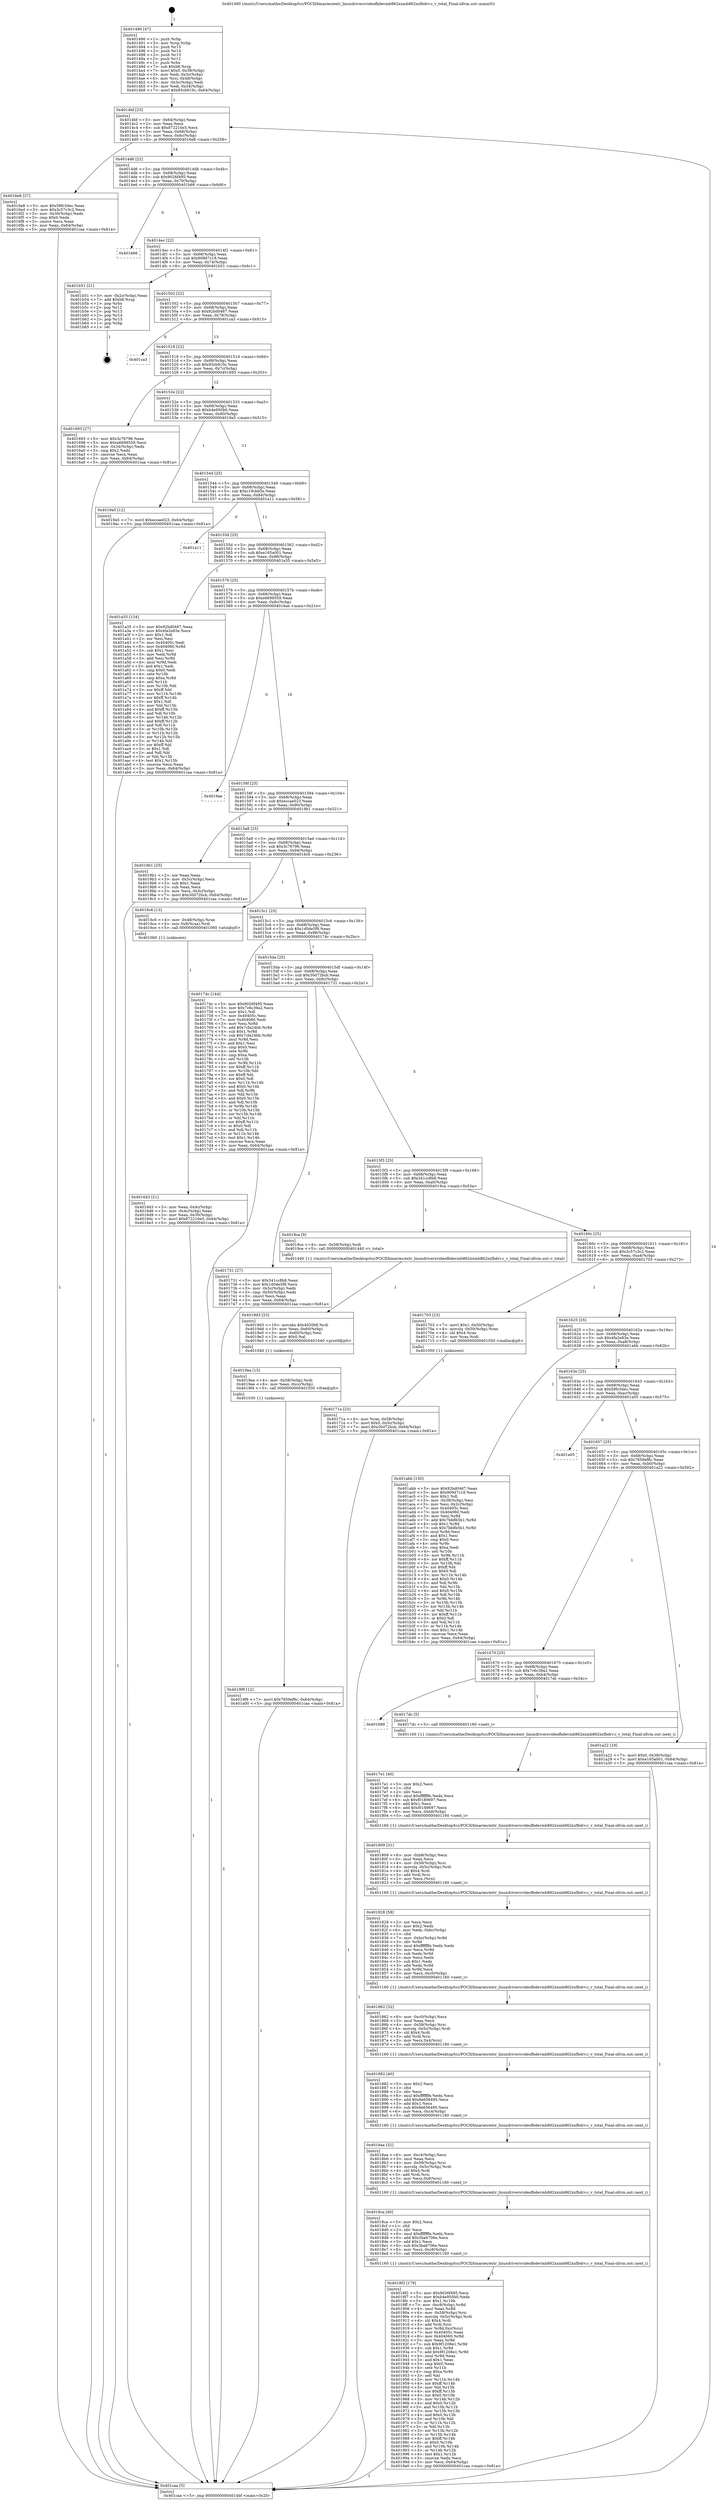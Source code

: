 digraph "0x401490" {
  label = "0x401490 (/mnt/c/Users/mathe/Desktop/tcc/POCII/binaries/extr_linuxdriversvideofbdevmb862xxmb862xxfbdrv.c_v_total_Final-ollvm.out::main(0))"
  labelloc = "t"
  node[shape=record]

  Entry [label="",width=0.3,height=0.3,shape=circle,fillcolor=black,style=filled]
  "0x4014bf" [label="{
     0x4014bf [23]\l
     | [instrs]\l
     &nbsp;&nbsp;0x4014bf \<+3\>: mov -0x64(%rbp),%eax\l
     &nbsp;&nbsp;0x4014c2 \<+2\>: mov %eax,%ecx\l
     &nbsp;&nbsp;0x4014c4 \<+6\>: sub $0x872216e5,%ecx\l
     &nbsp;&nbsp;0x4014ca \<+3\>: mov %eax,-0x68(%rbp)\l
     &nbsp;&nbsp;0x4014cd \<+3\>: mov %ecx,-0x6c(%rbp)\l
     &nbsp;&nbsp;0x4014d0 \<+6\>: je 00000000004016e8 \<main+0x258\>\l
  }"]
  "0x4016e8" [label="{
     0x4016e8 [27]\l
     | [instrs]\l
     &nbsp;&nbsp;0x4016e8 \<+5\>: mov $0x59fc3dec,%eax\l
     &nbsp;&nbsp;0x4016ed \<+5\>: mov $0x3c57c3c2,%ecx\l
     &nbsp;&nbsp;0x4016f2 \<+3\>: mov -0x30(%rbp),%edx\l
     &nbsp;&nbsp;0x4016f5 \<+3\>: cmp $0x0,%edx\l
     &nbsp;&nbsp;0x4016f8 \<+3\>: cmove %ecx,%eax\l
     &nbsp;&nbsp;0x4016fb \<+3\>: mov %eax,-0x64(%rbp)\l
     &nbsp;&nbsp;0x4016fe \<+5\>: jmp 0000000000401caa \<main+0x81a\>\l
  }"]
  "0x4014d6" [label="{
     0x4014d6 [22]\l
     | [instrs]\l
     &nbsp;&nbsp;0x4014d6 \<+5\>: jmp 00000000004014db \<main+0x4b\>\l
     &nbsp;&nbsp;0x4014db \<+3\>: mov -0x68(%rbp),%eax\l
     &nbsp;&nbsp;0x4014de \<+5\>: sub $0x9026f495,%eax\l
     &nbsp;&nbsp;0x4014e3 \<+3\>: mov %eax,-0x70(%rbp)\l
     &nbsp;&nbsp;0x4014e6 \<+6\>: je 0000000000401b66 \<main+0x6d6\>\l
  }"]
  Exit [label="",width=0.3,height=0.3,shape=circle,fillcolor=black,style=filled,peripheries=2]
  "0x401b66" [label="{
     0x401b66\l
  }", style=dashed]
  "0x4014ec" [label="{
     0x4014ec [22]\l
     | [instrs]\l
     &nbsp;&nbsp;0x4014ec \<+5\>: jmp 00000000004014f1 \<main+0x61\>\l
     &nbsp;&nbsp;0x4014f1 \<+3\>: mov -0x68(%rbp),%eax\l
     &nbsp;&nbsp;0x4014f4 \<+5\>: sub $0x909d7c18,%eax\l
     &nbsp;&nbsp;0x4014f9 \<+3\>: mov %eax,-0x74(%rbp)\l
     &nbsp;&nbsp;0x4014fc \<+6\>: je 0000000000401b51 \<main+0x6c1\>\l
  }"]
  "0x4019f9" [label="{
     0x4019f9 [12]\l
     | [instrs]\l
     &nbsp;&nbsp;0x4019f9 \<+7\>: movl $0x7859ef8c,-0x64(%rbp)\l
     &nbsp;&nbsp;0x401a00 \<+5\>: jmp 0000000000401caa \<main+0x81a\>\l
  }"]
  "0x401b51" [label="{
     0x401b51 [21]\l
     | [instrs]\l
     &nbsp;&nbsp;0x401b51 \<+3\>: mov -0x2c(%rbp),%eax\l
     &nbsp;&nbsp;0x401b54 \<+7\>: add $0xb8,%rsp\l
     &nbsp;&nbsp;0x401b5b \<+1\>: pop %rbx\l
     &nbsp;&nbsp;0x401b5c \<+2\>: pop %r12\l
     &nbsp;&nbsp;0x401b5e \<+2\>: pop %r13\l
     &nbsp;&nbsp;0x401b60 \<+2\>: pop %r14\l
     &nbsp;&nbsp;0x401b62 \<+2\>: pop %r15\l
     &nbsp;&nbsp;0x401b64 \<+1\>: pop %rbp\l
     &nbsp;&nbsp;0x401b65 \<+1\>: ret\l
  }"]
  "0x401502" [label="{
     0x401502 [22]\l
     | [instrs]\l
     &nbsp;&nbsp;0x401502 \<+5\>: jmp 0000000000401507 \<main+0x77\>\l
     &nbsp;&nbsp;0x401507 \<+3\>: mov -0x68(%rbp),%eax\l
     &nbsp;&nbsp;0x40150a \<+5\>: sub $0x92bd0467,%eax\l
     &nbsp;&nbsp;0x40150f \<+3\>: mov %eax,-0x78(%rbp)\l
     &nbsp;&nbsp;0x401512 \<+6\>: je 0000000000401ca3 \<main+0x813\>\l
  }"]
  "0x4019ea" [label="{
     0x4019ea [15]\l
     | [instrs]\l
     &nbsp;&nbsp;0x4019ea \<+4\>: mov -0x58(%rbp),%rdi\l
     &nbsp;&nbsp;0x4019ee \<+6\>: mov %eax,-0xcc(%rbp)\l
     &nbsp;&nbsp;0x4019f4 \<+5\>: call 0000000000401030 \<free@plt\>\l
     | [calls]\l
     &nbsp;&nbsp;0x401030 \{1\} (unknown)\l
  }"]
  "0x401ca3" [label="{
     0x401ca3\l
  }", style=dashed]
  "0x401518" [label="{
     0x401518 [22]\l
     | [instrs]\l
     &nbsp;&nbsp;0x401518 \<+5\>: jmp 000000000040151d \<main+0x8d\>\l
     &nbsp;&nbsp;0x40151d \<+3\>: mov -0x68(%rbp),%eax\l
     &nbsp;&nbsp;0x401520 \<+5\>: sub $0x93cb910c,%eax\l
     &nbsp;&nbsp;0x401525 \<+3\>: mov %eax,-0x7c(%rbp)\l
     &nbsp;&nbsp;0x401528 \<+6\>: je 0000000000401693 \<main+0x203\>\l
  }"]
  "0x4019d3" [label="{
     0x4019d3 [23]\l
     | [instrs]\l
     &nbsp;&nbsp;0x4019d3 \<+10\>: movabs $0x4020b6,%rdi\l
     &nbsp;&nbsp;0x4019dd \<+3\>: mov %eax,-0x60(%rbp)\l
     &nbsp;&nbsp;0x4019e0 \<+3\>: mov -0x60(%rbp),%esi\l
     &nbsp;&nbsp;0x4019e3 \<+2\>: mov $0x0,%al\l
     &nbsp;&nbsp;0x4019e5 \<+5\>: call 0000000000401040 \<printf@plt\>\l
     | [calls]\l
     &nbsp;&nbsp;0x401040 \{1\} (unknown)\l
  }"]
  "0x401693" [label="{
     0x401693 [27]\l
     | [instrs]\l
     &nbsp;&nbsp;0x401693 \<+5\>: mov $0x3c76796,%eax\l
     &nbsp;&nbsp;0x401698 \<+5\>: mov $0xe6699559,%ecx\l
     &nbsp;&nbsp;0x40169d \<+3\>: mov -0x34(%rbp),%edx\l
     &nbsp;&nbsp;0x4016a0 \<+3\>: cmp $0x2,%edx\l
     &nbsp;&nbsp;0x4016a3 \<+3\>: cmovne %ecx,%eax\l
     &nbsp;&nbsp;0x4016a6 \<+3\>: mov %eax,-0x64(%rbp)\l
     &nbsp;&nbsp;0x4016a9 \<+5\>: jmp 0000000000401caa \<main+0x81a\>\l
  }"]
  "0x40152e" [label="{
     0x40152e [22]\l
     | [instrs]\l
     &nbsp;&nbsp;0x40152e \<+5\>: jmp 0000000000401533 \<main+0xa3\>\l
     &nbsp;&nbsp;0x401533 \<+3\>: mov -0x68(%rbp),%eax\l
     &nbsp;&nbsp;0x401536 \<+5\>: sub $0xb4e950b0,%eax\l
     &nbsp;&nbsp;0x40153b \<+3\>: mov %eax,-0x80(%rbp)\l
     &nbsp;&nbsp;0x40153e \<+6\>: je 00000000004019a5 \<main+0x515\>\l
  }"]
  "0x401caa" [label="{
     0x401caa [5]\l
     | [instrs]\l
     &nbsp;&nbsp;0x401caa \<+5\>: jmp 00000000004014bf \<main+0x2f\>\l
  }"]
  "0x401490" [label="{
     0x401490 [47]\l
     | [instrs]\l
     &nbsp;&nbsp;0x401490 \<+1\>: push %rbp\l
     &nbsp;&nbsp;0x401491 \<+3\>: mov %rsp,%rbp\l
     &nbsp;&nbsp;0x401494 \<+2\>: push %r15\l
     &nbsp;&nbsp;0x401496 \<+2\>: push %r14\l
     &nbsp;&nbsp;0x401498 \<+2\>: push %r13\l
     &nbsp;&nbsp;0x40149a \<+2\>: push %r12\l
     &nbsp;&nbsp;0x40149c \<+1\>: push %rbx\l
     &nbsp;&nbsp;0x40149d \<+7\>: sub $0xb8,%rsp\l
     &nbsp;&nbsp;0x4014a4 \<+7\>: movl $0x0,-0x38(%rbp)\l
     &nbsp;&nbsp;0x4014ab \<+3\>: mov %edi,-0x3c(%rbp)\l
     &nbsp;&nbsp;0x4014ae \<+4\>: mov %rsi,-0x48(%rbp)\l
     &nbsp;&nbsp;0x4014b2 \<+3\>: mov -0x3c(%rbp),%edi\l
     &nbsp;&nbsp;0x4014b5 \<+3\>: mov %edi,-0x34(%rbp)\l
     &nbsp;&nbsp;0x4014b8 \<+7\>: movl $0x93cb910c,-0x64(%rbp)\l
  }"]
  "0x4018f2" [label="{
     0x4018f2 [179]\l
     | [instrs]\l
     &nbsp;&nbsp;0x4018f2 \<+5\>: mov $0x9026f495,%ecx\l
     &nbsp;&nbsp;0x4018f7 \<+5\>: mov $0xb4e950b0,%edx\l
     &nbsp;&nbsp;0x4018fc \<+3\>: mov $0x1,%r10b\l
     &nbsp;&nbsp;0x4018ff \<+7\>: mov -0xc8(%rbp),%r8d\l
     &nbsp;&nbsp;0x401906 \<+4\>: imul %eax,%r8d\l
     &nbsp;&nbsp;0x40190a \<+4\>: mov -0x58(%rbp),%rsi\l
     &nbsp;&nbsp;0x40190e \<+4\>: movslq -0x5c(%rbp),%rdi\l
     &nbsp;&nbsp;0x401912 \<+4\>: shl $0x4,%rdi\l
     &nbsp;&nbsp;0x401916 \<+3\>: add %rdi,%rsi\l
     &nbsp;&nbsp;0x401919 \<+4\>: mov %r8d,0xc(%rsi)\l
     &nbsp;&nbsp;0x40191d \<+7\>: mov 0x40405c,%eax\l
     &nbsp;&nbsp;0x401924 \<+8\>: mov 0x404060,%r8d\l
     &nbsp;&nbsp;0x40192c \<+3\>: mov %eax,%r9d\l
     &nbsp;&nbsp;0x40192f \<+7\>: sub $0x9f1208e1,%r9d\l
     &nbsp;&nbsp;0x401936 \<+4\>: sub $0x1,%r9d\l
     &nbsp;&nbsp;0x40193a \<+7\>: add $0x9f1208e1,%r9d\l
     &nbsp;&nbsp;0x401941 \<+4\>: imul %r9d,%eax\l
     &nbsp;&nbsp;0x401945 \<+3\>: and $0x1,%eax\l
     &nbsp;&nbsp;0x401948 \<+3\>: cmp $0x0,%eax\l
     &nbsp;&nbsp;0x40194b \<+4\>: sete %r11b\l
     &nbsp;&nbsp;0x40194f \<+4\>: cmp $0xa,%r8d\l
     &nbsp;&nbsp;0x401953 \<+3\>: setl %bl\l
     &nbsp;&nbsp;0x401956 \<+3\>: mov %r11b,%r14b\l
     &nbsp;&nbsp;0x401959 \<+4\>: xor $0xff,%r14b\l
     &nbsp;&nbsp;0x40195d \<+3\>: mov %bl,%r15b\l
     &nbsp;&nbsp;0x401960 \<+4\>: xor $0xff,%r15b\l
     &nbsp;&nbsp;0x401964 \<+4\>: xor $0x0,%r10b\l
     &nbsp;&nbsp;0x401968 \<+3\>: mov %r14b,%r12b\l
     &nbsp;&nbsp;0x40196b \<+4\>: and $0x0,%r12b\l
     &nbsp;&nbsp;0x40196f \<+3\>: and %r10b,%r11b\l
     &nbsp;&nbsp;0x401972 \<+3\>: mov %r15b,%r13b\l
     &nbsp;&nbsp;0x401975 \<+4\>: and $0x0,%r13b\l
     &nbsp;&nbsp;0x401979 \<+3\>: and %r10b,%bl\l
     &nbsp;&nbsp;0x40197c \<+3\>: or %r11b,%r12b\l
     &nbsp;&nbsp;0x40197f \<+3\>: or %bl,%r13b\l
     &nbsp;&nbsp;0x401982 \<+3\>: xor %r13b,%r12b\l
     &nbsp;&nbsp;0x401985 \<+3\>: or %r15b,%r14b\l
     &nbsp;&nbsp;0x401988 \<+4\>: xor $0xff,%r14b\l
     &nbsp;&nbsp;0x40198c \<+4\>: or $0x0,%r10b\l
     &nbsp;&nbsp;0x401990 \<+3\>: and %r10b,%r14b\l
     &nbsp;&nbsp;0x401993 \<+3\>: or %r14b,%r12b\l
     &nbsp;&nbsp;0x401996 \<+4\>: test $0x1,%r12b\l
     &nbsp;&nbsp;0x40199a \<+3\>: cmovne %edx,%ecx\l
     &nbsp;&nbsp;0x40199d \<+3\>: mov %ecx,-0x64(%rbp)\l
     &nbsp;&nbsp;0x4019a0 \<+5\>: jmp 0000000000401caa \<main+0x81a\>\l
  }"]
  "0x4019a5" [label="{
     0x4019a5 [12]\l
     | [instrs]\l
     &nbsp;&nbsp;0x4019a5 \<+7\>: movl $0xeccae023,-0x64(%rbp)\l
     &nbsp;&nbsp;0x4019ac \<+5\>: jmp 0000000000401caa \<main+0x81a\>\l
  }"]
  "0x401544" [label="{
     0x401544 [25]\l
     | [instrs]\l
     &nbsp;&nbsp;0x401544 \<+5\>: jmp 0000000000401549 \<main+0xb9\>\l
     &nbsp;&nbsp;0x401549 \<+3\>: mov -0x68(%rbp),%eax\l
     &nbsp;&nbsp;0x40154c \<+5\>: sub $0xc19cbb5e,%eax\l
     &nbsp;&nbsp;0x401551 \<+6\>: mov %eax,-0x84(%rbp)\l
     &nbsp;&nbsp;0x401557 \<+6\>: je 0000000000401a11 \<main+0x581\>\l
  }"]
  "0x4018ca" [label="{
     0x4018ca [40]\l
     | [instrs]\l
     &nbsp;&nbsp;0x4018ca \<+5\>: mov $0x2,%ecx\l
     &nbsp;&nbsp;0x4018cf \<+1\>: cltd\l
     &nbsp;&nbsp;0x4018d0 \<+2\>: idiv %ecx\l
     &nbsp;&nbsp;0x4018d2 \<+6\>: imul $0xfffffffe,%edx,%ecx\l
     &nbsp;&nbsp;0x4018d8 \<+6\>: add $0x3ba6706e,%ecx\l
     &nbsp;&nbsp;0x4018de \<+3\>: add $0x1,%ecx\l
     &nbsp;&nbsp;0x4018e1 \<+6\>: sub $0x3ba6706e,%ecx\l
     &nbsp;&nbsp;0x4018e7 \<+6\>: mov %ecx,-0xc8(%rbp)\l
     &nbsp;&nbsp;0x4018ed \<+5\>: call 0000000000401160 \<next_i\>\l
     | [calls]\l
     &nbsp;&nbsp;0x401160 \{1\} (/mnt/c/Users/mathe/Desktop/tcc/POCII/binaries/extr_linuxdriversvideofbdevmb862xxmb862xxfbdrv.c_v_total_Final-ollvm.out::next_i)\l
  }"]
  "0x401a11" [label="{
     0x401a11\l
  }", style=dashed]
  "0x40155d" [label="{
     0x40155d [25]\l
     | [instrs]\l
     &nbsp;&nbsp;0x40155d \<+5\>: jmp 0000000000401562 \<main+0xd2\>\l
     &nbsp;&nbsp;0x401562 \<+3\>: mov -0x68(%rbp),%eax\l
     &nbsp;&nbsp;0x401565 \<+5\>: sub $0xe165a001,%eax\l
     &nbsp;&nbsp;0x40156a \<+6\>: mov %eax,-0x88(%rbp)\l
     &nbsp;&nbsp;0x401570 \<+6\>: je 0000000000401a35 \<main+0x5a5\>\l
  }"]
  "0x4018aa" [label="{
     0x4018aa [32]\l
     | [instrs]\l
     &nbsp;&nbsp;0x4018aa \<+6\>: mov -0xc4(%rbp),%ecx\l
     &nbsp;&nbsp;0x4018b0 \<+3\>: imul %eax,%ecx\l
     &nbsp;&nbsp;0x4018b3 \<+4\>: mov -0x58(%rbp),%rsi\l
     &nbsp;&nbsp;0x4018b7 \<+4\>: movslq -0x5c(%rbp),%rdi\l
     &nbsp;&nbsp;0x4018bb \<+4\>: shl $0x4,%rdi\l
     &nbsp;&nbsp;0x4018bf \<+3\>: add %rdi,%rsi\l
     &nbsp;&nbsp;0x4018c2 \<+3\>: mov %ecx,0x8(%rsi)\l
     &nbsp;&nbsp;0x4018c5 \<+5\>: call 0000000000401160 \<next_i\>\l
     | [calls]\l
     &nbsp;&nbsp;0x401160 \{1\} (/mnt/c/Users/mathe/Desktop/tcc/POCII/binaries/extr_linuxdriversvideofbdevmb862xxmb862xxfbdrv.c_v_total_Final-ollvm.out::next_i)\l
  }"]
  "0x401a35" [label="{
     0x401a35 [134]\l
     | [instrs]\l
     &nbsp;&nbsp;0x401a35 \<+5\>: mov $0x92bd0467,%eax\l
     &nbsp;&nbsp;0x401a3a \<+5\>: mov $0x4fa2e83e,%ecx\l
     &nbsp;&nbsp;0x401a3f \<+2\>: mov $0x1,%dl\l
     &nbsp;&nbsp;0x401a41 \<+2\>: xor %esi,%esi\l
     &nbsp;&nbsp;0x401a43 \<+7\>: mov 0x40405c,%edi\l
     &nbsp;&nbsp;0x401a4a \<+8\>: mov 0x404060,%r8d\l
     &nbsp;&nbsp;0x401a52 \<+3\>: sub $0x1,%esi\l
     &nbsp;&nbsp;0x401a55 \<+3\>: mov %edi,%r9d\l
     &nbsp;&nbsp;0x401a58 \<+3\>: add %esi,%r9d\l
     &nbsp;&nbsp;0x401a5b \<+4\>: imul %r9d,%edi\l
     &nbsp;&nbsp;0x401a5f \<+3\>: and $0x1,%edi\l
     &nbsp;&nbsp;0x401a62 \<+3\>: cmp $0x0,%edi\l
     &nbsp;&nbsp;0x401a65 \<+4\>: sete %r10b\l
     &nbsp;&nbsp;0x401a69 \<+4\>: cmp $0xa,%r8d\l
     &nbsp;&nbsp;0x401a6d \<+4\>: setl %r11b\l
     &nbsp;&nbsp;0x401a71 \<+3\>: mov %r10b,%bl\l
     &nbsp;&nbsp;0x401a74 \<+3\>: xor $0xff,%bl\l
     &nbsp;&nbsp;0x401a77 \<+3\>: mov %r11b,%r14b\l
     &nbsp;&nbsp;0x401a7a \<+4\>: xor $0xff,%r14b\l
     &nbsp;&nbsp;0x401a7e \<+3\>: xor $0x1,%dl\l
     &nbsp;&nbsp;0x401a81 \<+3\>: mov %bl,%r15b\l
     &nbsp;&nbsp;0x401a84 \<+4\>: and $0xff,%r15b\l
     &nbsp;&nbsp;0x401a88 \<+3\>: and %dl,%r10b\l
     &nbsp;&nbsp;0x401a8b \<+3\>: mov %r14b,%r12b\l
     &nbsp;&nbsp;0x401a8e \<+4\>: and $0xff,%r12b\l
     &nbsp;&nbsp;0x401a92 \<+3\>: and %dl,%r11b\l
     &nbsp;&nbsp;0x401a95 \<+3\>: or %r10b,%r15b\l
     &nbsp;&nbsp;0x401a98 \<+3\>: or %r11b,%r12b\l
     &nbsp;&nbsp;0x401a9b \<+3\>: xor %r12b,%r15b\l
     &nbsp;&nbsp;0x401a9e \<+3\>: or %r14b,%bl\l
     &nbsp;&nbsp;0x401aa1 \<+3\>: xor $0xff,%bl\l
     &nbsp;&nbsp;0x401aa4 \<+3\>: or $0x1,%dl\l
     &nbsp;&nbsp;0x401aa7 \<+2\>: and %dl,%bl\l
     &nbsp;&nbsp;0x401aa9 \<+3\>: or %bl,%r15b\l
     &nbsp;&nbsp;0x401aac \<+4\>: test $0x1,%r15b\l
     &nbsp;&nbsp;0x401ab0 \<+3\>: cmovne %ecx,%eax\l
     &nbsp;&nbsp;0x401ab3 \<+3\>: mov %eax,-0x64(%rbp)\l
     &nbsp;&nbsp;0x401ab6 \<+5\>: jmp 0000000000401caa \<main+0x81a\>\l
  }"]
  "0x401576" [label="{
     0x401576 [25]\l
     | [instrs]\l
     &nbsp;&nbsp;0x401576 \<+5\>: jmp 000000000040157b \<main+0xeb\>\l
     &nbsp;&nbsp;0x40157b \<+3\>: mov -0x68(%rbp),%eax\l
     &nbsp;&nbsp;0x40157e \<+5\>: sub $0xe6699559,%eax\l
     &nbsp;&nbsp;0x401583 \<+6\>: mov %eax,-0x8c(%rbp)\l
     &nbsp;&nbsp;0x401589 \<+6\>: je 00000000004016ae \<main+0x21e\>\l
  }"]
  "0x401882" [label="{
     0x401882 [40]\l
     | [instrs]\l
     &nbsp;&nbsp;0x401882 \<+5\>: mov $0x2,%ecx\l
     &nbsp;&nbsp;0x401887 \<+1\>: cltd\l
     &nbsp;&nbsp;0x401888 \<+2\>: idiv %ecx\l
     &nbsp;&nbsp;0x40188a \<+6\>: imul $0xfffffffe,%edx,%ecx\l
     &nbsp;&nbsp;0x401890 \<+6\>: add $0x8e656495,%ecx\l
     &nbsp;&nbsp;0x401896 \<+3\>: add $0x1,%ecx\l
     &nbsp;&nbsp;0x401899 \<+6\>: sub $0x8e656495,%ecx\l
     &nbsp;&nbsp;0x40189f \<+6\>: mov %ecx,-0xc4(%rbp)\l
     &nbsp;&nbsp;0x4018a5 \<+5\>: call 0000000000401160 \<next_i\>\l
     | [calls]\l
     &nbsp;&nbsp;0x401160 \{1\} (/mnt/c/Users/mathe/Desktop/tcc/POCII/binaries/extr_linuxdriversvideofbdevmb862xxmb862xxfbdrv.c_v_total_Final-ollvm.out::next_i)\l
  }"]
  "0x4016ae" [label="{
     0x4016ae\l
  }", style=dashed]
  "0x40158f" [label="{
     0x40158f [25]\l
     | [instrs]\l
     &nbsp;&nbsp;0x40158f \<+5\>: jmp 0000000000401594 \<main+0x104\>\l
     &nbsp;&nbsp;0x401594 \<+3\>: mov -0x68(%rbp),%eax\l
     &nbsp;&nbsp;0x401597 \<+5\>: sub $0xeccae023,%eax\l
     &nbsp;&nbsp;0x40159c \<+6\>: mov %eax,-0x90(%rbp)\l
     &nbsp;&nbsp;0x4015a2 \<+6\>: je 00000000004019b1 \<main+0x521\>\l
  }"]
  "0x401862" [label="{
     0x401862 [32]\l
     | [instrs]\l
     &nbsp;&nbsp;0x401862 \<+6\>: mov -0xc0(%rbp),%ecx\l
     &nbsp;&nbsp;0x401868 \<+3\>: imul %eax,%ecx\l
     &nbsp;&nbsp;0x40186b \<+4\>: mov -0x58(%rbp),%rsi\l
     &nbsp;&nbsp;0x40186f \<+4\>: movslq -0x5c(%rbp),%rdi\l
     &nbsp;&nbsp;0x401873 \<+4\>: shl $0x4,%rdi\l
     &nbsp;&nbsp;0x401877 \<+3\>: add %rdi,%rsi\l
     &nbsp;&nbsp;0x40187a \<+3\>: mov %ecx,0x4(%rsi)\l
     &nbsp;&nbsp;0x40187d \<+5\>: call 0000000000401160 \<next_i\>\l
     | [calls]\l
     &nbsp;&nbsp;0x401160 \{1\} (/mnt/c/Users/mathe/Desktop/tcc/POCII/binaries/extr_linuxdriversvideofbdevmb862xxmb862xxfbdrv.c_v_total_Final-ollvm.out::next_i)\l
  }"]
  "0x4019b1" [label="{
     0x4019b1 [25]\l
     | [instrs]\l
     &nbsp;&nbsp;0x4019b1 \<+2\>: xor %eax,%eax\l
     &nbsp;&nbsp;0x4019b3 \<+3\>: mov -0x5c(%rbp),%ecx\l
     &nbsp;&nbsp;0x4019b6 \<+3\>: sub $0x1,%eax\l
     &nbsp;&nbsp;0x4019b9 \<+2\>: sub %eax,%ecx\l
     &nbsp;&nbsp;0x4019bb \<+3\>: mov %ecx,-0x5c(%rbp)\l
     &nbsp;&nbsp;0x4019be \<+7\>: movl $0x30d72bcb,-0x64(%rbp)\l
     &nbsp;&nbsp;0x4019c5 \<+5\>: jmp 0000000000401caa \<main+0x81a\>\l
  }"]
  "0x4015a8" [label="{
     0x4015a8 [25]\l
     | [instrs]\l
     &nbsp;&nbsp;0x4015a8 \<+5\>: jmp 00000000004015ad \<main+0x11d\>\l
     &nbsp;&nbsp;0x4015ad \<+3\>: mov -0x68(%rbp),%eax\l
     &nbsp;&nbsp;0x4015b0 \<+5\>: sub $0x3c76796,%eax\l
     &nbsp;&nbsp;0x4015b5 \<+6\>: mov %eax,-0x94(%rbp)\l
     &nbsp;&nbsp;0x4015bb \<+6\>: je 00000000004016c6 \<main+0x236\>\l
  }"]
  "0x401828" [label="{
     0x401828 [58]\l
     | [instrs]\l
     &nbsp;&nbsp;0x401828 \<+2\>: xor %ecx,%ecx\l
     &nbsp;&nbsp;0x40182a \<+5\>: mov $0x2,%edx\l
     &nbsp;&nbsp;0x40182f \<+6\>: mov %edx,-0xbc(%rbp)\l
     &nbsp;&nbsp;0x401835 \<+1\>: cltd\l
     &nbsp;&nbsp;0x401836 \<+7\>: mov -0xbc(%rbp),%r8d\l
     &nbsp;&nbsp;0x40183d \<+3\>: idiv %r8d\l
     &nbsp;&nbsp;0x401840 \<+6\>: imul $0xfffffffe,%edx,%edx\l
     &nbsp;&nbsp;0x401846 \<+3\>: mov %ecx,%r9d\l
     &nbsp;&nbsp;0x401849 \<+3\>: sub %edx,%r9d\l
     &nbsp;&nbsp;0x40184c \<+2\>: mov %ecx,%edx\l
     &nbsp;&nbsp;0x40184e \<+3\>: sub $0x1,%edx\l
     &nbsp;&nbsp;0x401851 \<+3\>: add %edx,%r9d\l
     &nbsp;&nbsp;0x401854 \<+3\>: sub %r9d,%ecx\l
     &nbsp;&nbsp;0x401857 \<+6\>: mov %ecx,-0xc0(%rbp)\l
     &nbsp;&nbsp;0x40185d \<+5\>: call 0000000000401160 \<next_i\>\l
     | [calls]\l
     &nbsp;&nbsp;0x401160 \{1\} (/mnt/c/Users/mathe/Desktop/tcc/POCII/binaries/extr_linuxdriversvideofbdevmb862xxmb862xxfbdrv.c_v_total_Final-ollvm.out::next_i)\l
  }"]
  "0x4016c6" [label="{
     0x4016c6 [13]\l
     | [instrs]\l
     &nbsp;&nbsp;0x4016c6 \<+4\>: mov -0x48(%rbp),%rax\l
     &nbsp;&nbsp;0x4016ca \<+4\>: mov 0x8(%rax),%rdi\l
     &nbsp;&nbsp;0x4016ce \<+5\>: call 0000000000401060 \<atoi@plt\>\l
     | [calls]\l
     &nbsp;&nbsp;0x401060 \{1\} (unknown)\l
  }"]
  "0x4015c1" [label="{
     0x4015c1 [25]\l
     | [instrs]\l
     &nbsp;&nbsp;0x4015c1 \<+5\>: jmp 00000000004015c6 \<main+0x136\>\l
     &nbsp;&nbsp;0x4015c6 \<+3\>: mov -0x68(%rbp),%eax\l
     &nbsp;&nbsp;0x4015c9 \<+5\>: sub $0x1d0de5f8,%eax\l
     &nbsp;&nbsp;0x4015ce \<+6\>: mov %eax,-0x98(%rbp)\l
     &nbsp;&nbsp;0x4015d4 \<+6\>: je 000000000040174c \<main+0x2bc\>\l
  }"]
  "0x4016d3" [label="{
     0x4016d3 [21]\l
     | [instrs]\l
     &nbsp;&nbsp;0x4016d3 \<+3\>: mov %eax,-0x4c(%rbp)\l
     &nbsp;&nbsp;0x4016d6 \<+3\>: mov -0x4c(%rbp),%eax\l
     &nbsp;&nbsp;0x4016d9 \<+3\>: mov %eax,-0x30(%rbp)\l
     &nbsp;&nbsp;0x4016dc \<+7\>: movl $0x872216e5,-0x64(%rbp)\l
     &nbsp;&nbsp;0x4016e3 \<+5\>: jmp 0000000000401caa \<main+0x81a\>\l
  }"]
  "0x401809" [label="{
     0x401809 [31]\l
     | [instrs]\l
     &nbsp;&nbsp;0x401809 \<+6\>: mov -0xb8(%rbp),%ecx\l
     &nbsp;&nbsp;0x40180f \<+3\>: imul %eax,%ecx\l
     &nbsp;&nbsp;0x401812 \<+4\>: mov -0x58(%rbp),%rsi\l
     &nbsp;&nbsp;0x401816 \<+4\>: movslq -0x5c(%rbp),%rdi\l
     &nbsp;&nbsp;0x40181a \<+4\>: shl $0x4,%rdi\l
     &nbsp;&nbsp;0x40181e \<+3\>: add %rdi,%rsi\l
     &nbsp;&nbsp;0x401821 \<+2\>: mov %ecx,(%rsi)\l
     &nbsp;&nbsp;0x401823 \<+5\>: call 0000000000401160 \<next_i\>\l
     | [calls]\l
     &nbsp;&nbsp;0x401160 \{1\} (/mnt/c/Users/mathe/Desktop/tcc/POCII/binaries/extr_linuxdriversvideofbdevmb862xxmb862xxfbdrv.c_v_total_Final-ollvm.out::next_i)\l
  }"]
  "0x40174c" [label="{
     0x40174c [144]\l
     | [instrs]\l
     &nbsp;&nbsp;0x40174c \<+5\>: mov $0x9026f495,%eax\l
     &nbsp;&nbsp;0x401751 \<+5\>: mov $0x7c6c39a2,%ecx\l
     &nbsp;&nbsp;0x401756 \<+2\>: mov $0x1,%dl\l
     &nbsp;&nbsp;0x401758 \<+7\>: mov 0x40405c,%esi\l
     &nbsp;&nbsp;0x40175f \<+7\>: mov 0x404060,%edi\l
     &nbsp;&nbsp;0x401766 \<+3\>: mov %esi,%r8d\l
     &nbsp;&nbsp;0x401769 \<+7\>: add $0x7cfa24bb,%r8d\l
     &nbsp;&nbsp;0x401770 \<+4\>: sub $0x1,%r8d\l
     &nbsp;&nbsp;0x401774 \<+7\>: sub $0x7cfa24bb,%r8d\l
     &nbsp;&nbsp;0x40177b \<+4\>: imul %r8d,%esi\l
     &nbsp;&nbsp;0x40177f \<+3\>: and $0x1,%esi\l
     &nbsp;&nbsp;0x401782 \<+3\>: cmp $0x0,%esi\l
     &nbsp;&nbsp;0x401785 \<+4\>: sete %r9b\l
     &nbsp;&nbsp;0x401789 \<+3\>: cmp $0xa,%edi\l
     &nbsp;&nbsp;0x40178c \<+4\>: setl %r10b\l
     &nbsp;&nbsp;0x401790 \<+3\>: mov %r9b,%r11b\l
     &nbsp;&nbsp;0x401793 \<+4\>: xor $0xff,%r11b\l
     &nbsp;&nbsp;0x401797 \<+3\>: mov %r10b,%bl\l
     &nbsp;&nbsp;0x40179a \<+3\>: xor $0xff,%bl\l
     &nbsp;&nbsp;0x40179d \<+3\>: xor $0x0,%dl\l
     &nbsp;&nbsp;0x4017a0 \<+3\>: mov %r11b,%r14b\l
     &nbsp;&nbsp;0x4017a3 \<+4\>: and $0x0,%r14b\l
     &nbsp;&nbsp;0x4017a7 \<+3\>: and %dl,%r9b\l
     &nbsp;&nbsp;0x4017aa \<+3\>: mov %bl,%r15b\l
     &nbsp;&nbsp;0x4017ad \<+4\>: and $0x0,%r15b\l
     &nbsp;&nbsp;0x4017b1 \<+3\>: and %dl,%r10b\l
     &nbsp;&nbsp;0x4017b4 \<+3\>: or %r9b,%r14b\l
     &nbsp;&nbsp;0x4017b7 \<+3\>: or %r10b,%r15b\l
     &nbsp;&nbsp;0x4017ba \<+3\>: xor %r15b,%r14b\l
     &nbsp;&nbsp;0x4017bd \<+3\>: or %bl,%r11b\l
     &nbsp;&nbsp;0x4017c0 \<+4\>: xor $0xff,%r11b\l
     &nbsp;&nbsp;0x4017c4 \<+3\>: or $0x0,%dl\l
     &nbsp;&nbsp;0x4017c7 \<+3\>: and %dl,%r11b\l
     &nbsp;&nbsp;0x4017ca \<+3\>: or %r11b,%r14b\l
     &nbsp;&nbsp;0x4017cd \<+4\>: test $0x1,%r14b\l
     &nbsp;&nbsp;0x4017d1 \<+3\>: cmovne %ecx,%eax\l
     &nbsp;&nbsp;0x4017d4 \<+3\>: mov %eax,-0x64(%rbp)\l
     &nbsp;&nbsp;0x4017d7 \<+5\>: jmp 0000000000401caa \<main+0x81a\>\l
  }"]
  "0x4015da" [label="{
     0x4015da [25]\l
     | [instrs]\l
     &nbsp;&nbsp;0x4015da \<+5\>: jmp 00000000004015df \<main+0x14f\>\l
     &nbsp;&nbsp;0x4015df \<+3\>: mov -0x68(%rbp),%eax\l
     &nbsp;&nbsp;0x4015e2 \<+5\>: sub $0x30d72bcb,%eax\l
     &nbsp;&nbsp;0x4015e7 \<+6\>: mov %eax,-0x9c(%rbp)\l
     &nbsp;&nbsp;0x4015ed \<+6\>: je 0000000000401731 \<main+0x2a1\>\l
  }"]
  "0x4017e1" [label="{
     0x4017e1 [40]\l
     | [instrs]\l
     &nbsp;&nbsp;0x4017e1 \<+5\>: mov $0x2,%ecx\l
     &nbsp;&nbsp;0x4017e6 \<+1\>: cltd\l
     &nbsp;&nbsp;0x4017e7 \<+2\>: idiv %ecx\l
     &nbsp;&nbsp;0x4017e9 \<+6\>: imul $0xfffffffe,%edx,%ecx\l
     &nbsp;&nbsp;0x4017ef \<+6\>: sub $0xf0189697,%ecx\l
     &nbsp;&nbsp;0x4017f5 \<+3\>: add $0x1,%ecx\l
     &nbsp;&nbsp;0x4017f8 \<+6\>: add $0xf0189697,%ecx\l
     &nbsp;&nbsp;0x4017fe \<+6\>: mov %ecx,-0xb8(%rbp)\l
     &nbsp;&nbsp;0x401804 \<+5\>: call 0000000000401160 \<next_i\>\l
     | [calls]\l
     &nbsp;&nbsp;0x401160 \{1\} (/mnt/c/Users/mathe/Desktop/tcc/POCII/binaries/extr_linuxdriversvideofbdevmb862xxmb862xxfbdrv.c_v_total_Final-ollvm.out::next_i)\l
  }"]
  "0x401731" [label="{
     0x401731 [27]\l
     | [instrs]\l
     &nbsp;&nbsp;0x401731 \<+5\>: mov $0x341cc8b8,%eax\l
     &nbsp;&nbsp;0x401736 \<+5\>: mov $0x1d0de5f8,%ecx\l
     &nbsp;&nbsp;0x40173b \<+3\>: mov -0x5c(%rbp),%edx\l
     &nbsp;&nbsp;0x40173e \<+3\>: cmp -0x50(%rbp),%edx\l
     &nbsp;&nbsp;0x401741 \<+3\>: cmovl %ecx,%eax\l
     &nbsp;&nbsp;0x401744 \<+3\>: mov %eax,-0x64(%rbp)\l
     &nbsp;&nbsp;0x401747 \<+5\>: jmp 0000000000401caa \<main+0x81a\>\l
  }"]
  "0x4015f3" [label="{
     0x4015f3 [25]\l
     | [instrs]\l
     &nbsp;&nbsp;0x4015f3 \<+5\>: jmp 00000000004015f8 \<main+0x168\>\l
     &nbsp;&nbsp;0x4015f8 \<+3\>: mov -0x68(%rbp),%eax\l
     &nbsp;&nbsp;0x4015fb \<+5\>: sub $0x341cc8b8,%eax\l
     &nbsp;&nbsp;0x401600 \<+6\>: mov %eax,-0xa0(%rbp)\l
     &nbsp;&nbsp;0x401606 \<+6\>: je 00000000004019ca \<main+0x53a\>\l
  }"]
  "0x401689" [label="{
     0x401689\l
  }", style=dashed]
  "0x4019ca" [label="{
     0x4019ca [9]\l
     | [instrs]\l
     &nbsp;&nbsp;0x4019ca \<+4\>: mov -0x58(%rbp),%rdi\l
     &nbsp;&nbsp;0x4019ce \<+5\>: call 0000000000401440 \<v_total\>\l
     | [calls]\l
     &nbsp;&nbsp;0x401440 \{1\} (/mnt/c/Users/mathe/Desktop/tcc/POCII/binaries/extr_linuxdriversvideofbdevmb862xxmb862xxfbdrv.c_v_total_Final-ollvm.out::v_total)\l
  }"]
  "0x40160c" [label="{
     0x40160c [25]\l
     | [instrs]\l
     &nbsp;&nbsp;0x40160c \<+5\>: jmp 0000000000401611 \<main+0x181\>\l
     &nbsp;&nbsp;0x401611 \<+3\>: mov -0x68(%rbp),%eax\l
     &nbsp;&nbsp;0x401614 \<+5\>: sub $0x3c57c3c2,%eax\l
     &nbsp;&nbsp;0x401619 \<+6\>: mov %eax,-0xa4(%rbp)\l
     &nbsp;&nbsp;0x40161f \<+6\>: je 0000000000401703 \<main+0x273\>\l
  }"]
  "0x4017dc" [label="{
     0x4017dc [5]\l
     | [instrs]\l
     &nbsp;&nbsp;0x4017dc \<+5\>: call 0000000000401160 \<next_i\>\l
     | [calls]\l
     &nbsp;&nbsp;0x401160 \{1\} (/mnt/c/Users/mathe/Desktop/tcc/POCII/binaries/extr_linuxdriversvideofbdevmb862xxmb862xxfbdrv.c_v_total_Final-ollvm.out::next_i)\l
  }"]
  "0x401703" [label="{
     0x401703 [23]\l
     | [instrs]\l
     &nbsp;&nbsp;0x401703 \<+7\>: movl $0x1,-0x50(%rbp)\l
     &nbsp;&nbsp;0x40170a \<+4\>: movslq -0x50(%rbp),%rax\l
     &nbsp;&nbsp;0x40170e \<+4\>: shl $0x4,%rax\l
     &nbsp;&nbsp;0x401712 \<+3\>: mov %rax,%rdi\l
     &nbsp;&nbsp;0x401715 \<+5\>: call 0000000000401050 \<malloc@plt\>\l
     | [calls]\l
     &nbsp;&nbsp;0x401050 \{1\} (unknown)\l
  }"]
  "0x401625" [label="{
     0x401625 [25]\l
     | [instrs]\l
     &nbsp;&nbsp;0x401625 \<+5\>: jmp 000000000040162a \<main+0x19a\>\l
     &nbsp;&nbsp;0x40162a \<+3\>: mov -0x68(%rbp),%eax\l
     &nbsp;&nbsp;0x40162d \<+5\>: sub $0x4fa2e83e,%eax\l
     &nbsp;&nbsp;0x401632 \<+6\>: mov %eax,-0xa8(%rbp)\l
     &nbsp;&nbsp;0x401638 \<+6\>: je 0000000000401abb \<main+0x62b\>\l
  }"]
  "0x40171a" [label="{
     0x40171a [23]\l
     | [instrs]\l
     &nbsp;&nbsp;0x40171a \<+4\>: mov %rax,-0x58(%rbp)\l
     &nbsp;&nbsp;0x40171e \<+7\>: movl $0x0,-0x5c(%rbp)\l
     &nbsp;&nbsp;0x401725 \<+7\>: movl $0x30d72bcb,-0x64(%rbp)\l
     &nbsp;&nbsp;0x40172c \<+5\>: jmp 0000000000401caa \<main+0x81a\>\l
  }"]
  "0x401670" [label="{
     0x401670 [25]\l
     | [instrs]\l
     &nbsp;&nbsp;0x401670 \<+5\>: jmp 0000000000401675 \<main+0x1e5\>\l
     &nbsp;&nbsp;0x401675 \<+3\>: mov -0x68(%rbp),%eax\l
     &nbsp;&nbsp;0x401678 \<+5\>: sub $0x7c6c39a2,%eax\l
     &nbsp;&nbsp;0x40167d \<+6\>: mov %eax,-0xb4(%rbp)\l
     &nbsp;&nbsp;0x401683 \<+6\>: je 00000000004017dc \<main+0x34c\>\l
  }"]
  "0x401abb" [label="{
     0x401abb [150]\l
     | [instrs]\l
     &nbsp;&nbsp;0x401abb \<+5\>: mov $0x92bd0467,%eax\l
     &nbsp;&nbsp;0x401ac0 \<+5\>: mov $0x909d7c18,%ecx\l
     &nbsp;&nbsp;0x401ac5 \<+2\>: mov $0x1,%dl\l
     &nbsp;&nbsp;0x401ac7 \<+3\>: mov -0x38(%rbp),%esi\l
     &nbsp;&nbsp;0x401aca \<+3\>: mov %esi,-0x2c(%rbp)\l
     &nbsp;&nbsp;0x401acd \<+7\>: mov 0x40405c,%esi\l
     &nbsp;&nbsp;0x401ad4 \<+7\>: mov 0x404060,%edi\l
     &nbsp;&nbsp;0x401adb \<+3\>: mov %esi,%r8d\l
     &nbsp;&nbsp;0x401ade \<+7\>: add $0x7bb8b5b1,%r8d\l
     &nbsp;&nbsp;0x401ae5 \<+4\>: sub $0x1,%r8d\l
     &nbsp;&nbsp;0x401ae9 \<+7\>: sub $0x7bb8b5b1,%r8d\l
     &nbsp;&nbsp;0x401af0 \<+4\>: imul %r8d,%esi\l
     &nbsp;&nbsp;0x401af4 \<+3\>: and $0x1,%esi\l
     &nbsp;&nbsp;0x401af7 \<+3\>: cmp $0x0,%esi\l
     &nbsp;&nbsp;0x401afa \<+4\>: sete %r9b\l
     &nbsp;&nbsp;0x401afe \<+3\>: cmp $0xa,%edi\l
     &nbsp;&nbsp;0x401b01 \<+4\>: setl %r10b\l
     &nbsp;&nbsp;0x401b05 \<+3\>: mov %r9b,%r11b\l
     &nbsp;&nbsp;0x401b08 \<+4\>: xor $0xff,%r11b\l
     &nbsp;&nbsp;0x401b0c \<+3\>: mov %r10b,%bl\l
     &nbsp;&nbsp;0x401b0f \<+3\>: xor $0xff,%bl\l
     &nbsp;&nbsp;0x401b12 \<+3\>: xor $0x0,%dl\l
     &nbsp;&nbsp;0x401b15 \<+3\>: mov %r11b,%r14b\l
     &nbsp;&nbsp;0x401b18 \<+4\>: and $0x0,%r14b\l
     &nbsp;&nbsp;0x401b1c \<+3\>: and %dl,%r9b\l
     &nbsp;&nbsp;0x401b1f \<+3\>: mov %bl,%r15b\l
     &nbsp;&nbsp;0x401b22 \<+4\>: and $0x0,%r15b\l
     &nbsp;&nbsp;0x401b26 \<+3\>: and %dl,%r10b\l
     &nbsp;&nbsp;0x401b29 \<+3\>: or %r9b,%r14b\l
     &nbsp;&nbsp;0x401b2c \<+3\>: or %r10b,%r15b\l
     &nbsp;&nbsp;0x401b2f \<+3\>: xor %r15b,%r14b\l
     &nbsp;&nbsp;0x401b32 \<+3\>: or %bl,%r11b\l
     &nbsp;&nbsp;0x401b35 \<+4\>: xor $0xff,%r11b\l
     &nbsp;&nbsp;0x401b39 \<+3\>: or $0x0,%dl\l
     &nbsp;&nbsp;0x401b3c \<+3\>: and %dl,%r11b\l
     &nbsp;&nbsp;0x401b3f \<+3\>: or %r11b,%r14b\l
     &nbsp;&nbsp;0x401b42 \<+4\>: test $0x1,%r14b\l
     &nbsp;&nbsp;0x401b46 \<+3\>: cmovne %ecx,%eax\l
     &nbsp;&nbsp;0x401b49 \<+3\>: mov %eax,-0x64(%rbp)\l
     &nbsp;&nbsp;0x401b4c \<+5\>: jmp 0000000000401caa \<main+0x81a\>\l
  }"]
  "0x40163e" [label="{
     0x40163e [25]\l
     | [instrs]\l
     &nbsp;&nbsp;0x40163e \<+5\>: jmp 0000000000401643 \<main+0x1b3\>\l
     &nbsp;&nbsp;0x401643 \<+3\>: mov -0x68(%rbp),%eax\l
     &nbsp;&nbsp;0x401646 \<+5\>: sub $0x59fc3dec,%eax\l
     &nbsp;&nbsp;0x40164b \<+6\>: mov %eax,-0xac(%rbp)\l
     &nbsp;&nbsp;0x401651 \<+6\>: je 0000000000401a05 \<main+0x575\>\l
  }"]
  "0x401a22" [label="{
     0x401a22 [19]\l
     | [instrs]\l
     &nbsp;&nbsp;0x401a22 \<+7\>: movl $0x0,-0x38(%rbp)\l
     &nbsp;&nbsp;0x401a29 \<+7\>: movl $0xe165a001,-0x64(%rbp)\l
     &nbsp;&nbsp;0x401a30 \<+5\>: jmp 0000000000401caa \<main+0x81a\>\l
  }"]
  "0x401a05" [label="{
     0x401a05\l
  }", style=dashed]
  "0x401657" [label="{
     0x401657 [25]\l
     | [instrs]\l
     &nbsp;&nbsp;0x401657 \<+5\>: jmp 000000000040165c \<main+0x1cc\>\l
     &nbsp;&nbsp;0x40165c \<+3\>: mov -0x68(%rbp),%eax\l
     &nbsp;&nbsp;0x40165f \<+5\>: sub $0x7859ef8c,%eax\l
     &nbsp;&nbsp;0x401664 \<+6\>: mov %eax,-0xb0(%rbp)\l
     &nbsp;&nbsp;0x40166a \<+6\>: je 0000000000401a22 \<main+0x592\>\l
  }"]
  Entry -> "0x401490" [label=" 1"]
  "0x4014bf" -> "0x4016e8" [label=" 1"]
  "0x4014bf" -> "0x4014d6" [label=" 14"]
  "0x401b51" -> Exit [label=" 1"]
  "0x4014d6" -> "0x401b66" [label=" 0"]
  "0x4014d6" -> "0x4014ec" [label=" 14"]
  "0x401abb" -> "0x401caa" [label=" 1"]
  "0x4014ec" -> "0x401b51" [label=" 1"]
  "0x4014ec" -> "0x401502" [label=" 13"]
  "0x401a35" -> "0x401caa" [label=" 1"]
  "0x401502" -> "0x401ca3" [label=" 0"]
  "0x401502" -> "0x401518" [label=" 13"]
  "0x401a22" -> "0x401caa" [label=" 1"]
  "0x401518" -> "0x401693" [label=" 1"]
  "0x401518" -> "0x40152e" [label=" 12"]
  "0x401693" -> "0x401caa" [label=" 1"]
  "0x401490" -> "0x4014bf" [label=" 1"]
  "0x401caa" -> "0x4014bf" [label=" 14"]
  "0x4019f9" -> "0x401caa" [label=" 1"]
  "0x40152e" -> "0x4019a5" [label=" 1"]
  "0x40152e" -> "0x401544" [label=" 11"]
  "0x4019ea" -> "0x4019f9" [label=" 1"]
  "0x401544" -> "0x401a11" [label=" 0"]
  "0x401544" -> "0x40155d" [label=" 11"]
  "0x4019d3" -> "0x4019ea" [label=" 1"]
  "0x40155d" -> "0x401a35" [label=" 1"]
  "0x40155d" -> "0x401576" [label=" 10"]
  "0x4019ca" -> "0x4019d3" [label=" 1"]
  "0x401576" -> "0x4016ae" [label=" 0"]
  "0x401576" -> "0x40158f" [label=" 10"]
  "0x4019b1" -> "0x401caa" [label=" 1"]
  "0x40158f" -> "0x4019b1" [label=" 1"]
  "0x40158f" -> "0x4015a8" [label=" 9"]
  "0x4019a5" -> "0x401caa" [label=" 1"]
  "0x4015a8" -> "0x4016c6" [label=" 1"]
  "0x4015a8" -> "0x4015c1" [label=" 8"]
  "0x4016c6" -> "0x4016d3" [label=" 1"]
  "0x4016d3" -> "0x401caa" [label=" 1"]
  "0x4016e8" -> "0x401caa" [label=" 1"]
  "0x4018f2" -> "0x401caa" [label=" 1"]
  "0x4015c1" -> "0x40174c" [label=" 1"]
  "0x4015c1" -> "0x4015da" [label=" 7"]
  "0x4018ca" -> "0x4018f2" [label=" 1"]
  "0x4015da" -> "0x401731" [label=" 2"]
  "0x4015da" -> "0x4015f3" [label=" 5"]
  "0x4018aa" -> "0x4018ca" [label=" 1"]
  "0x4015f3" -> "0x4019ca" [label=" 1"]
  "0x4015f3" -> "0x40160c" [label=" 4"]
  "0x401882" -> "0x4018aa" [label=" 1"]
  "0x40160c" -> "0x401703" [label=" 1"]
  "0x40160c" -> "0x401625" [label=" 3"]
  "0x401703" -> "0x40171a" [label=" 1"]
  "0x40171a" -> "0x401caa" [label=" 1"]
  "0x401731" -> "0x401caa" [label=" 2"]
  "0x40174c" -> "0x401caa" [label=" 1"]
  "0x401862" -> "0x401882" [label=" 1"]
  "0x401625" -> "0x401abb" [label=" 1"]
  "0x401625" -> "0x40163e" [label=" 2"]
  "0x401809" -> "0x401828" [label=" 1"]
  "0x40163e" -> "0x401a05" [label=" 0"]
  "0x40163e" -> "0x401657" [label=" 2"]
  "0x4017e1" -> "0x401809" [label=" 1"]
  "0x401657" -> "0x401a22" [label=" 1"]
  "0x401657" -> "0x401670" [label=" 1"]
  "0x401828" -> "0x401862" [label=" 1"]
  "0x401670" -> "0x4017dc" [label=" 1"]
  "0x401670" -> "0x401689" [label=" 0"]
  "0x4017dc" -> "0x4017e1" [label=" 1"]
}
